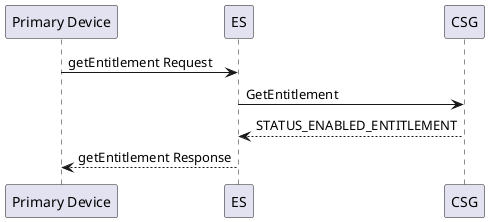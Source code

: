 @startuml

participant "Primary Device" as Primary
participant "ES" as ES
participant "CSG" as CSG

Primary -> ES: getEntitlement Request
ES -> CSG: GetEntitlement
CSG --> ES: STATUS_ENABLED_ENTITLEMENT
ES --> Primary: getEntitlement Response

@enduml 